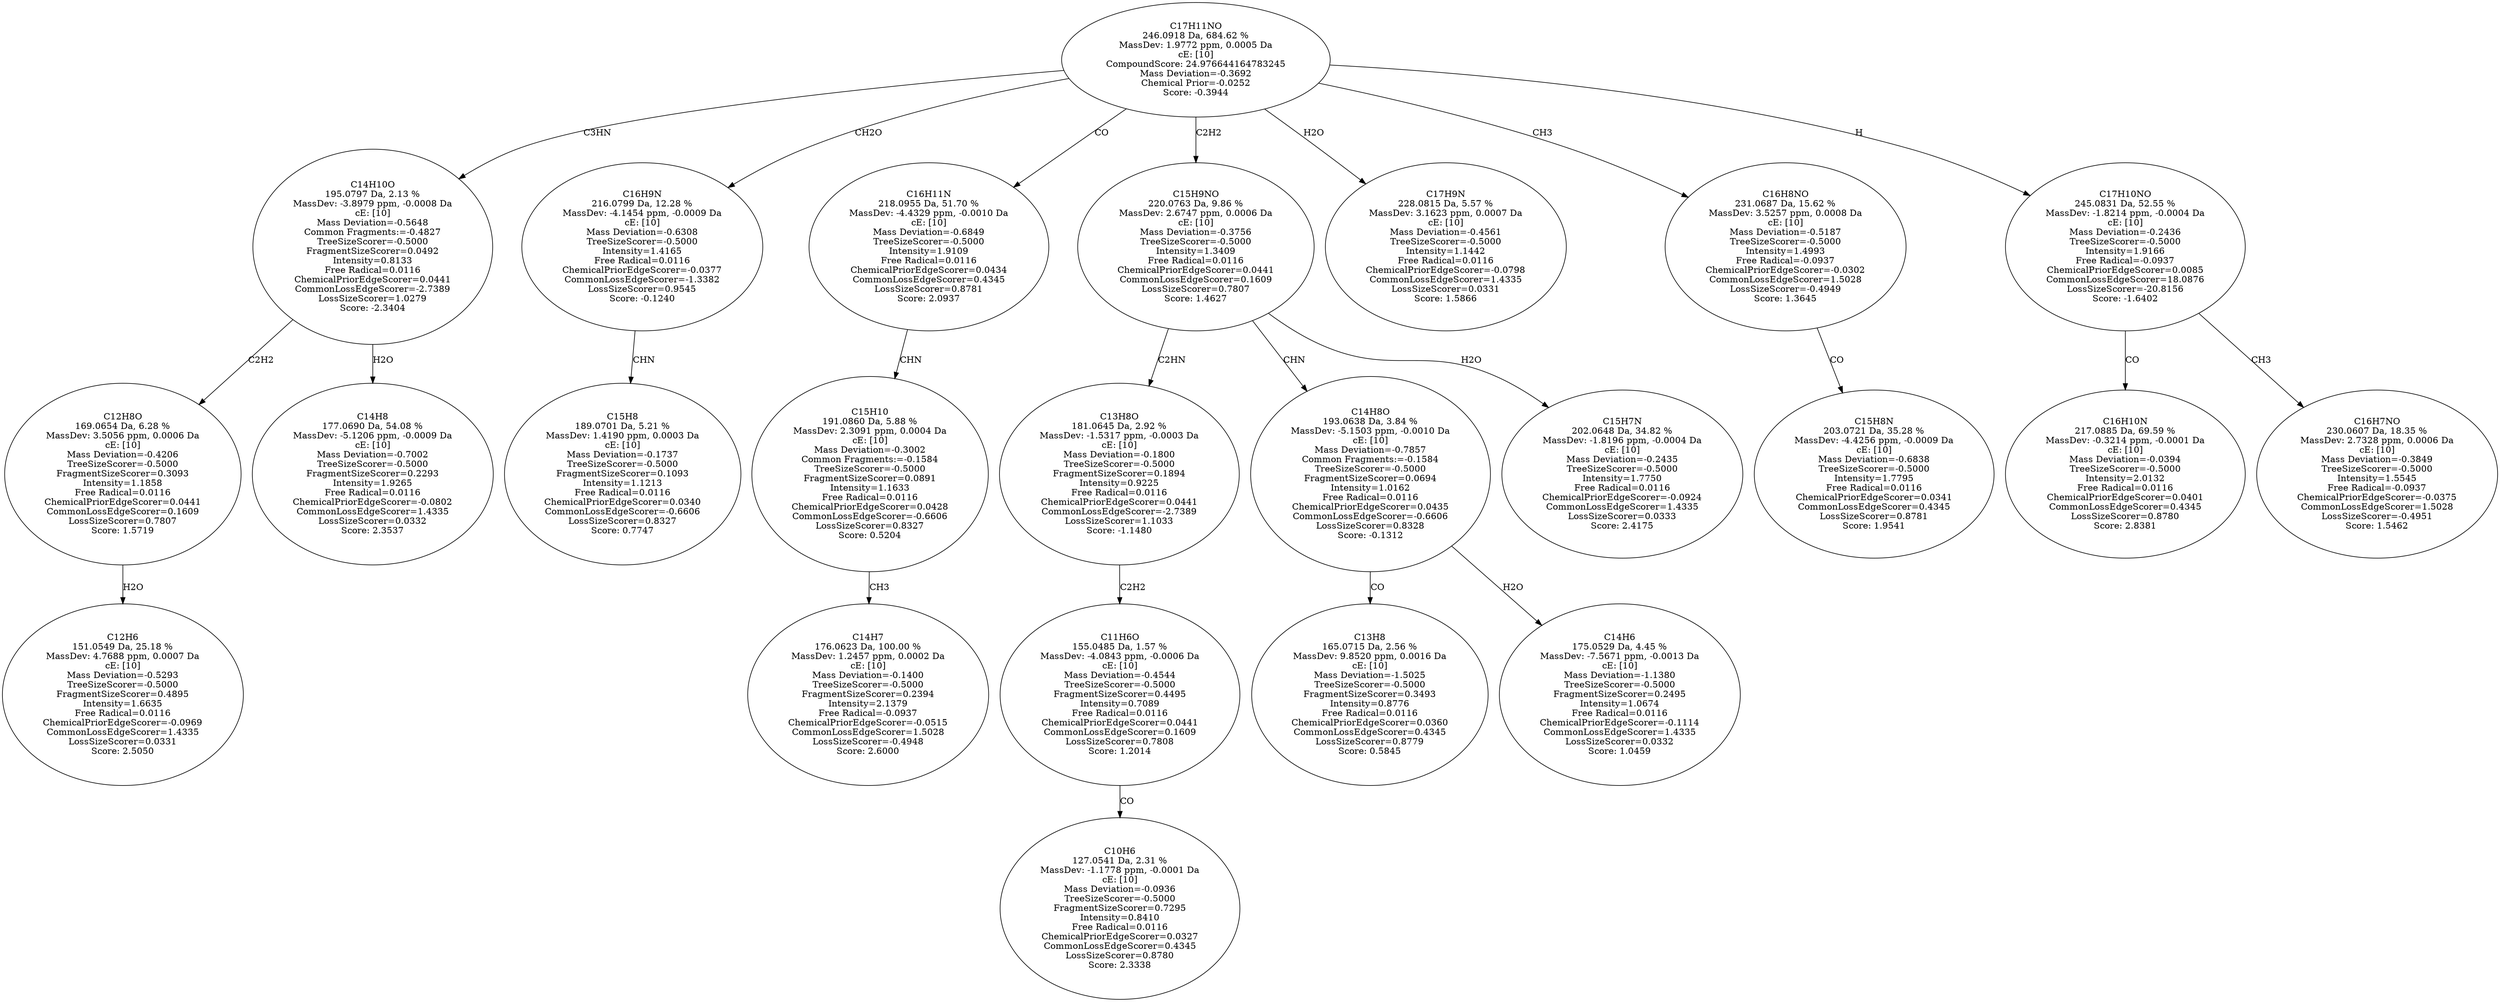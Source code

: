 strict digraph {
v1 [label="C12H6\n151.0549 Da, 25.18 %\nMassDev: 4.7688 ppm, 0.0007 Da\ncE: [10]\nMass Deviation=-0.5293\nTreeSizeScorer=-0.5000\nFragmentSizeScorer=0.4895\nIntensity=1.6635\nFree Radical=0.0116\nChemicalPriorEdgeScorer=-0.0969\nCommonLossEdgeScorer=1.4335\nLossSizeScorer=0.0331\nScore: 2.5050"];
v2 [label="C12H8O\n169.0654 Da, 6.28 %\nMassDev: 3.5056 ppm, 0.0006 Da\ncE: [10]\nMass Deviation=-0.4206\nTreeSizeScorer=-0.5000\nFragmentSizeScorer=0.3093\nIntensity=1.1858\nFree Radical=0.0116\nChemicalPriorEdgeScorer=0.0441\nCommonLossEdgeScorer=0.1609\nLossSizeScorer=0.7807\nScore: 1.5719"];
v3 [label="C14H8\n177.0690 Da, 54.08 %\nMassDev: -5.1206 ppm, -0.0009 Da\ncE: [10]\nMass Deviation=-0.7002\nTreeSizeScorer=-0.5000\nFragmentSizeScorer=0.2293\nIntensity=1.9265\nFree Radical=0.0116\nChemicalPriorEdgeScorer=-0.0802\nCommonLossEdgeScorer=1.4335\nLossSizeScorer=0.0332\nScore: 2.3537"];
v4 [label="C14H10O\n195.0797 Da, 2.13 %\nMassDev: -3.8979 ppm, -0.0008 Da\ncE: [10]\nMass Deviation=-0.5648\nCommon Fragments:=-0.4827\nTreeSizeScorer=-0.5000\nFragmentSizeScorer=0.0492\nIntensity=0.8133\nFree Radical=0.0116\nChemicalPriorEdgeScorer=0.0441\nCommonLossEdgeScorer=-2.7389\nLossSizeScorer=1.0279\nScore: -2.3404"];
v5 [label="C15H8\n189.0701 Da, 5.21 %\nMassDev: 1.4190 ppm, 0.0003 Da\ncE: [10]\nMass Deviation=-0.1737\nTreeSizeScorer=-0.5000\nFragmentSizeScorer=0.1093\nIntensity=1.1213\nFree Radical=0.0116\nChemicalPriorEdgeScorer=0.0340\nCommonLossEdgeScorer=-0.6606\nLossSizeScorer=0.8327\nScore: 0.7747"];
v6 [label="C16H9N\n216.0799 Da, 12.28 %\nMassDev: -4.1454 ppm, -0.0009 Da\ncE: [10]\nMass Deviation=-0.6308\nTreeSizeScorer=-0.5000\nIntensity=1.4165\nFree Radical=0.0116\nChemicalPriorEdgeScorer=-0.0377\nCommonLossEdgeScorer=-1.3382\nLossSizeScorer=0.9545\nScore: -0.1240"];
v7 [label="C14H7\n176.0623 Da, 100.00 %\nMassDev: 1.2457 ppm, 0.0002 Da\ncE: [10]\nMass Deviation=-0.1400\nTreeSizeScorer=-0.5000\nFragmentSizeScorer=0.2394\nIntensity=2.1379\nFree Radical=-0.0937\nChemicalPriorEdgeScorer=-0.0515\nCommonLossEdgeScorer=1.5028\nLossSizeScorer=-0.4948\nScore: 2.6000"];
v8 [label="C15H10\n191.0860 Da, 5.88 %\nMassDev: 2.3091 ppm, 0.0004 Da\ncE: [10]\nMass Deviation=-0.3002\nCommon Fragments:=-0.1584\nTreeSizeScorer=-0.5000\nFragmentSizeScorer=0.0891\nIntensity=1.1633\nFree Radical=0.0116\nChemicalPriorEdgeScorer=0.0428\nCommonLossEdgeScorer=-0.6606\nLossSizeScorer=0.8327\nScore: 0.5204"];
v9 [label="C16H11N\n218.0955 Da, 51.70 %\nMassDev: -4.4329 ppm, -0.0010 Da\ncE: [10]\nMass Deviation=-0.6849\nTreeSizeScorer=-0.5000\nIntensity=1.9109\nFree Radical=0.0116\nChemicalPriorEdgeScorer=0.0434\nCommonLossEdgeScorer=0.4345\nLossSizeScorer=0.8781\nScore: 2.0937"];
v10 [label="C10H6\n127.0541 Da, 2.31 %\nMassDev: -1.1778 ppm, -0.0001 Da\ncE: [10]\nMass Deviation=-0.0936\nTreeSizeScorer=-0.5000\nFragmentSizeScorer=0.7295\nIntensity=0.8410\nFree Radical=0.0116\nChemicalPriorEdgeScorer=0.0327\nCommonLossEdgeScorer=0.4345\nLossSizeScorer=0.8780\nScore: 2.3338"];
v11 [label="C11H6O\n155.0485 Da, 1.57 %\nMassDev: -4.0843 ppm, -0.0006 Da\ncE: [10]\nMass Deviation=-0.4544\nTreeSizeScorer=-0.5000\nFragmentSizeScorer=0.4495\nIntensity=0.7089\nFree Radical=0.0116\nChemicalPriorEdgeScorer=0.0441\nCommonLossEdgeScorer=0.1609\nLossSizeScorer=0.7808\nScore: 1.2014"];
v12 [label="C13H8O\n181.0645 Da, 2.92 %\nMassDev: -1.5317 ppm, -0.0003 Da\ncE: [10]\nMass Deviation=-0.1800\nTreeSizeScorer=-0.5000\nFragmentSizeScorer=0.1894\nIntensity=0.9225\nFree Radical=0.0116\nChemicalPriorEdgeScorer=0.0441\nCommonLossEdgeScorer=-2.7389\nLossSizeScorer=1.1033\nScore: -1.1480"];
v13 [label="C13H8\n165.0715 Da, 2.56 %\nMassDev: 9.8520 ppm, 0.0016 Da\ncE: [10]\nMass Deviation=-1.5025\nTreeSizeScorer=-0.5000\nFragmentSizeScorer=0.3493\nIntensity=0.8776\nFree Radical=0.0116\nChemicalPriorEdgeScorer=0.0360\nCommonLossEdgeScorer=0.4345\nLossSizeScorer=0.8779\nScore: 0.5845"];
v14 [label="C14H6\n175.0529 Da, 4.45 %\nMassDev: -7.5671 ppm, -0.0013 Da\ncE: [10]\nMass Deviation=-1.1380\nTreeSizeScorer=-0.5000\nFragmentSizeScorer=0.2495\nIntensity=1.0674\nFree Radical=0.0116\nChemicalPriorEdgeScorer=-0.1114\nCommonLossEdgeScorer=1.4335\nLossSizeScorer=0.0332\nScore: 1.0459"];
v15 [label="C14H8O\n193.0638 Da, 3.84 %\nMassDev: -5.1503 ppm, -0.0010 Da\ncE: [10]\nMass Deviation=-0.7857\nCommon Fragments:=-0.1584\nTreeSizeScorer=-0.5000\nFragmentSizeScorer=0.0694\nIntensity=1.0162\nFree Radical=0.0116\nChemicalPriorEdgeScorer=0.0435\nCommonLossEdgeScorer=-0.6606\nLossSizeScorer=0.8328\nScore: -0.1312"];
v16 [label="C15H7N\n202.0648 Da, 34.82 %\nMassDev: -1.8196 ppm, -0.0004 Da\ncE: [10]\nMass Deviation=-0.2435\nTreeSizeScorer=-0.5000\nIntensity=1.7750\nFree Radical=0.0116\nChemicalPriorEdgeScorer=-0.0924\nCommonLossEdgeScorer=1.4335\nLossSizeScorer=0.0333\nScore: 2.4175"];
v17 [label="C15H9NO\n220.0763 Da, 9.86 %\nMassDev: 2.6747 ppm, 0.0006 Da\ncE: [10]\nMass Deviation=-0.3756\nTreeSizeScorer=-0.5000\nIntensity=1.3409\nFree Radical=0.0116\nChemicalPriorEdgeScorer=0.0441\nCommonLossEdgeScorer=0.1609\nLossSizeScorer=0.7807\nScore: 1.4627"];
v18 [label="C17H9N\n228.0815 Da, 5.57 %\nMassDev: 3.1623 ppm, 0.0007 Da\ncE: [10]\nMass Deviation=-0.4561\nTreeSizeScorer=-0.5000\nIntensity=1.1442\nFree Radical=0.0116\nChemicalPriorEdgeScorer=-0.0798\nCommonLossEdgeScorer=1.4335\nLossSizeScorer=0.0331\nScore: 1.5866"];
v19 [label="C15H8N\n203.0721 Da, 35.28 %\nMassDev: -4.4256 ppm, -0.0009 Da\ncE: [10]\nMass Deviation=-0.6838\nTreeSizeScorer=-0.5000\nIntensity=1.7795\nFree Radical=0.0116\nChemicalPriorEdgeScorer=0.0341\nCommonLossEdgeScorer=0.4345\nLossSizeScorer=0.8781\nScore: 1.9541"];
v20 [label="C16H8NO\n231.0687 Da, 15.62 %\nMassDev: 3.5257 ppm, 0.0008 Da\ncE: [10]\nMass Deviation=-0.5187\nTreeSizeScorer=-0.5000\nIntensity=1.4993\nFree Radical=-0.0937\nChemicalPriorEdgeScorer=-0.0302\nCommonLossEdgeScorer=1.5028\nLossSizeScorer=-0.4949\nScore: 1.3645"];
v21 [label="C16H10N\n217.0885 Da, 69.59 %\nMassDev: -0.3214 ppm, -0.0001 Da\ncE: [10]\nMass Deviation=-0.0394\nTreeSizeScorer=-0.5000\nIntensity=2.0132\nFree Radical=0.0116\nChemicalPriorEdgeScorer=0.0401\nCommonLossEdgeScorer=0.4345\nLossSizeScorer=0.8780\nScore: 2.8381"];
v22 [label="C16H7NO\n230.0607 Da, 18.35 %\nMassDev: 2.7328 ppm, 0.0006 Da\ncE: [10]\nMass Deviation=-0.3849\nTreeSizeScorer=-0.5000\nIntensity=1.5545\nFree Radical=-0.0937\nChemicalPriorEdgeScorer=-0.0375\nCommonLossEdgeScorer=1.5028\nLossSizeScorer=-0.4951\nScore: 1.5462"];
v23 [label="C17H10NO\n245.0831 Da, 52.55 %\nMassDev: -1.8214 ppm, -0.0004 Da\ncE: [10]\nMass Deviation=-0.2436\nTreeSizeScorer=-0.5000\nIntensity=1.9166\nFree Radical=-0.0937\nChemicalPriorEdgeScorer=0.0085\nCommonLossEdgeScorer=18.0876\nLossSizeScorer=-20.8156\nScore: -1.6402"];
v24 [label="C17H11NO\n246.0918 Da, 684.62 %\nMassDev: 1.9772 ppm, 0.0005 Da\ncE: [10]\nCompoundScore: 24.976644164783245\nMass Deviation=-0.3692\nChemical Prior=-0.0252\nScore: -0.3944"];
v2 -> v1 [label="H2O"];
v4 -> v2 [label="C2H2"];
v4 -> v3 [label="H2O"];
v24 -> v4 [label="C3HN"];
v6 -> v5 [label="CHN"];
v24 -> v6 [label="CH2O"];
v8 -> v7 [label="CH3"];
v9 -> v8 [label="CHN"];
v24 -> v9 [label="CO"];
v11 -> v10 [label="CO"];
v12 -> v11 [label="C2H2"];
v17 -> v12 [label="C2HN"];
v15 -> v13 [label="CO"];
v15 -> v14 [label="H2O"];
v17 -> v15 [label="CHN"];
v17 -> v16 [label="H2O"];
v24 -> v17 [label="C2H2"];
v24 -> v18 [label="H2O"];
v20 -> v19 [label="CO"];
v24 -> v20 [label="CH3"];
v23 -> v21 [label="CO"];
v23 -> v22 [label="CH3"];
v24 -> v23 [label="H"];
}